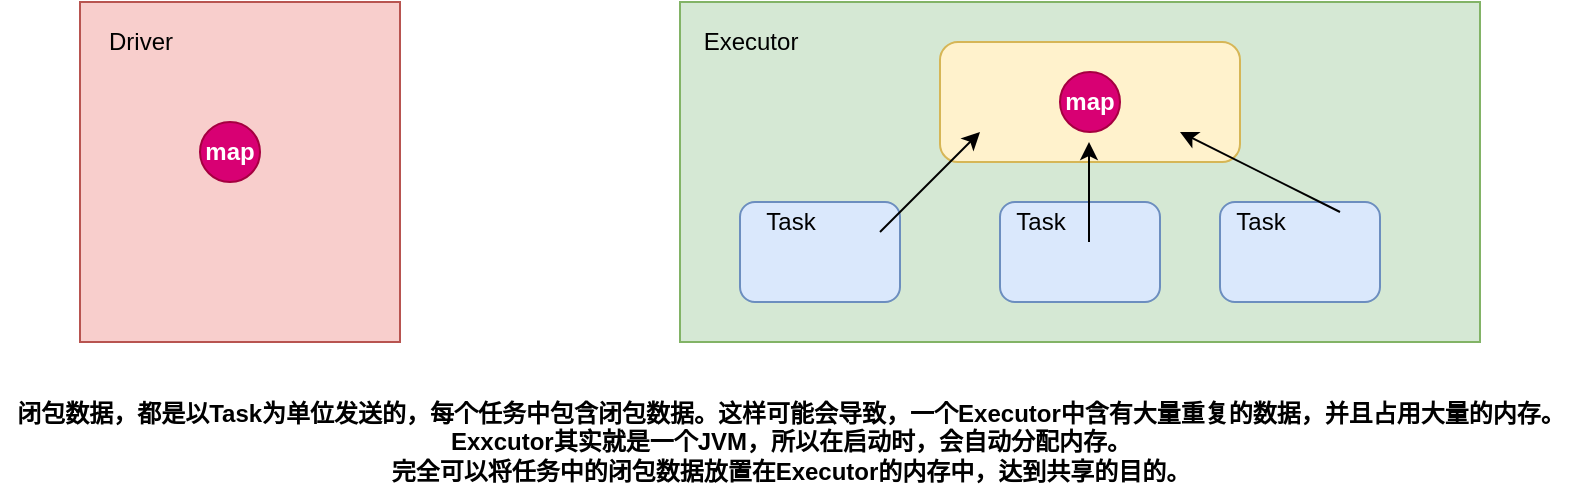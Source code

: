 <mxfile version="15.6.3" type="github">
  <diagram id="cOMReA-J-beGVJ15fwIQ" name="第 1 页">
    <mxGraphModel dx="1038" dy="491" grid="1" gridSize="10" guides="1" tooltips="1" connect="1" arrows="1" fold="1" page="1" pageScale="1" pageWidth="827" pageHeight="1169" math="0" shadow="0">
      <root>
        <mxCell id="0" />
        <mxCell id="1" parent="0" />
        <mxCell id="Tvu9H43cSBroIumsVcao-1" value="" style="rounded=0;whiteSpace=wrap;html=1;fillColor=#f8cecc;strokeColor=#b85450;" parent="1" vertex="1">
          <mxGeometry x="70" y="150" width="160" height="170" as="geometry" />
        </mxCell>
        <mxCell id="Tvu9H43cSBroIumsVcao-2" value="" style="rounded=0;whiteSpace=wrap;html=1;fillColor=#d5e8d4;strokeColor=#82b366;" parent="1" vertex="1">
          <mxGeometry x="370" y="150" width="400" height="170" as="geometry" />
        </mxCell>
        <mxCell id="Tvu9H43cSBroIumsVcao-3" value="" style="rounded=1;whiteSpace=wrap;html=1;fillColor=#fff2cc;strokeColor=#d6b656;" parent="1" vertex="1">
          <mxGeometry x="500" y="170" width="150" height="60" as="geometry" />
        </mxCell>
        <mxCell id="Tvu9H43cSBroIumsVcao-4" value="&lt;b&gt;map&lt;/b&gt;" style="ellipse;whiteSpace=wrap;html=1;aspect=fixed;fillColor=#d80073;fontColor=#ffffff;strokeColor=#A50040;" parent="1" vertex="1">
          <mxGeometry x="130" y="210" width="30" height="30" as="geometry" />
        </mxCell>
        <mxCell id="Tvu9H43cSBroIumsVcao-5" value="&lt;b&gt;map&lt;/b&gt;" style="ellipse;whiteSpace=wrap;html=1;aspect=fixed;fillColor=#d80073;fontColor=#ffffff;strokeColor=#A50040;" parent="1" vertex="1">
          <mxGeometry x="560" y="185" width="30" height="30" as="geometry" />
        </mxCell>
        <mxCell id="Tvu9H43cSBroIumsVcao-6" value="" style="rounded=1;whiteSpace=wrap;html=1;fillColor=#dae8fc;strokeColor=#6c8ebf;" parent="1" vertex="1">
          <mxGeometry x="400" y="250" width="80" height="50" as="geometry" />
        </mxCell>
        <mxCell id="Tvu9H43cSBroIumsVcao-7" value="" style="rounded=1;whiteSpace=wrap;html=1;fillColor=#dae8fc;strokeColor=#6c8ebf;" parent="1" vertex="1">
          <mxGeometry x="530" y="250" width="80" height="50" as="geometry" />
        </mxCell>
        <mxCell id="Tvu9H43cSBroIumsVcao-8" value="" style="rounded=1;whiteSpace=wrap;html=1;fillColor=#dae8fc;strokeColor=#6c8ebf;" parent="1" vertex="1">
          <mxGeometry x="640" y="250" width="80" height="50" as="geometry" />
        </mxCell>
        <mxCell id="Tvu9H43cSBroIumsVcao-9" value="Driver" style="text;html=1;resizable=0;autosize=1;align=center;verticalAlign=middle;points=[];fillColor=none;strokeColor=none;rounded=0;" parent="1" vertex="1">
          <mxGeometry x="75" y="160" width="50" height="20" as="geometry" />
        </mxCell>
        <mxCell id="Tvu9H43cSBroIumsVcao-10" value="Executor" style="text;html=1;resizable=0;autosize=1;align=center;verticalAlign=middle;points=[];fillColor=none;strokeColor=none;rounded=0;" parent="1" vertex="1">
          <mxGeometry x="375" y="160" width="60" height="20" as="geometry" />
        </mxCell>
        <mxCell id="Tvu9H43cSBroIumsVcao-11" value="Task" style="text;html=1;resizable=0;autosize=1;align=center;verticalAlign=middle;points=[];fillColor=none;strokeColor=none;rounded=0;" parent="1" vertex="1">
          <mxGeometry x="405" y="250" width="40" height="20" as="geometry" />
        </mxCell>
        <mxCell id="Tvu9H43cSBroIumsVcao-12" value="Task" style="text;html=1;resizable=0;autosize=1;align=center;verticalAlign=middle;points=[];fillColor=none;strokeColor=none;rounded=0;" parent="1" vertex="1">
          <mxGeometry x="530" y="250" width="40" height="20" as="geometry" />
        </mxCell>
        <mxCell id="Tvu9H43cSBroIumsVcao-13" value="Task" style="text;html=1;resizable=0;autosize=1;align=center;verticalAlign=middle;points=[];fillColor=none;strokeColor=none;rounded=0;" parent="1" vertex="1">
          <mxGeometry x="640" y="250" width="40" height="20" as="geometry" />
        </mxCell>
        <mxCell id="Tvu9H43cSBroIumsVcao-15" value="" style="endArrow=classic;html=1;rounded=0;" parent="1" edge="1">
          <mxGeometry width="50" height="50" relative="1" as="geometry">
            <mxPoint x="470" y="265" as="sourcePoint" />
            <mxPoint x="520" y="215" as="targetPoint" />
          </mxGeometry>
        </mxCell>
        <mxCell id="Tvu9H43cSBroIumsVcao-17" value="" style="endArrow=classic;html=1;rounded=0;" parent="1" edge="1">
          <mxGeometry width="50" height="50" relative="1" as="geometry">
            <mxPoint x="700" y="255" as="sourcePoint" />
            <mxPoint x="620" y="215" as="targetPoint" />
          </mxGeometry>
        </mxCell>
        <mxCell id="Tvu9H43cSBroIumsVcao-18" value="" style="endArrow=classic;html=1;rounded=0;" parent="1" edge="1">
          <mxGeometry width="50" height="50" relative="1" as="geometry">
            <mxPoint x="574.5" y="270" as="sourcePoint" />
            <mxPoint x="574.5" y="220" as="targetPoint" />
          </mxGeometry>
        </mxCell>
        <mxCell id="_Haoon6mgfmn8RdKX46G-1" value="&lt;b&gt;闭包数据，都是以Task为单位发送的，每个任务中包含闭包数据。这样可能会导致，一个Executor中含有大量重复的数据，并且占用大量的内存。&lt;br&gt;Exxcutor其实就是一个JVM，所以在启动时，会自动分配内存。&lt;br&gt;完全可以将任务中的闭包数据放置在Executor的内存中，达到共享的目的。&lt;/b&gt;" style="text;html=1;resizable=0;autosize=1;align=center;verticalAlign=middle;points=[];fillColor=none;strokeColor=none;rounded=0;" vertex="1" parent="1">
          <mxGeometry x="30" y="345" width="790" height="50" as="geometry" />
        </mxCell>
      </root>
    </mxGraphModel>
  </diagram>
</mxfile>
